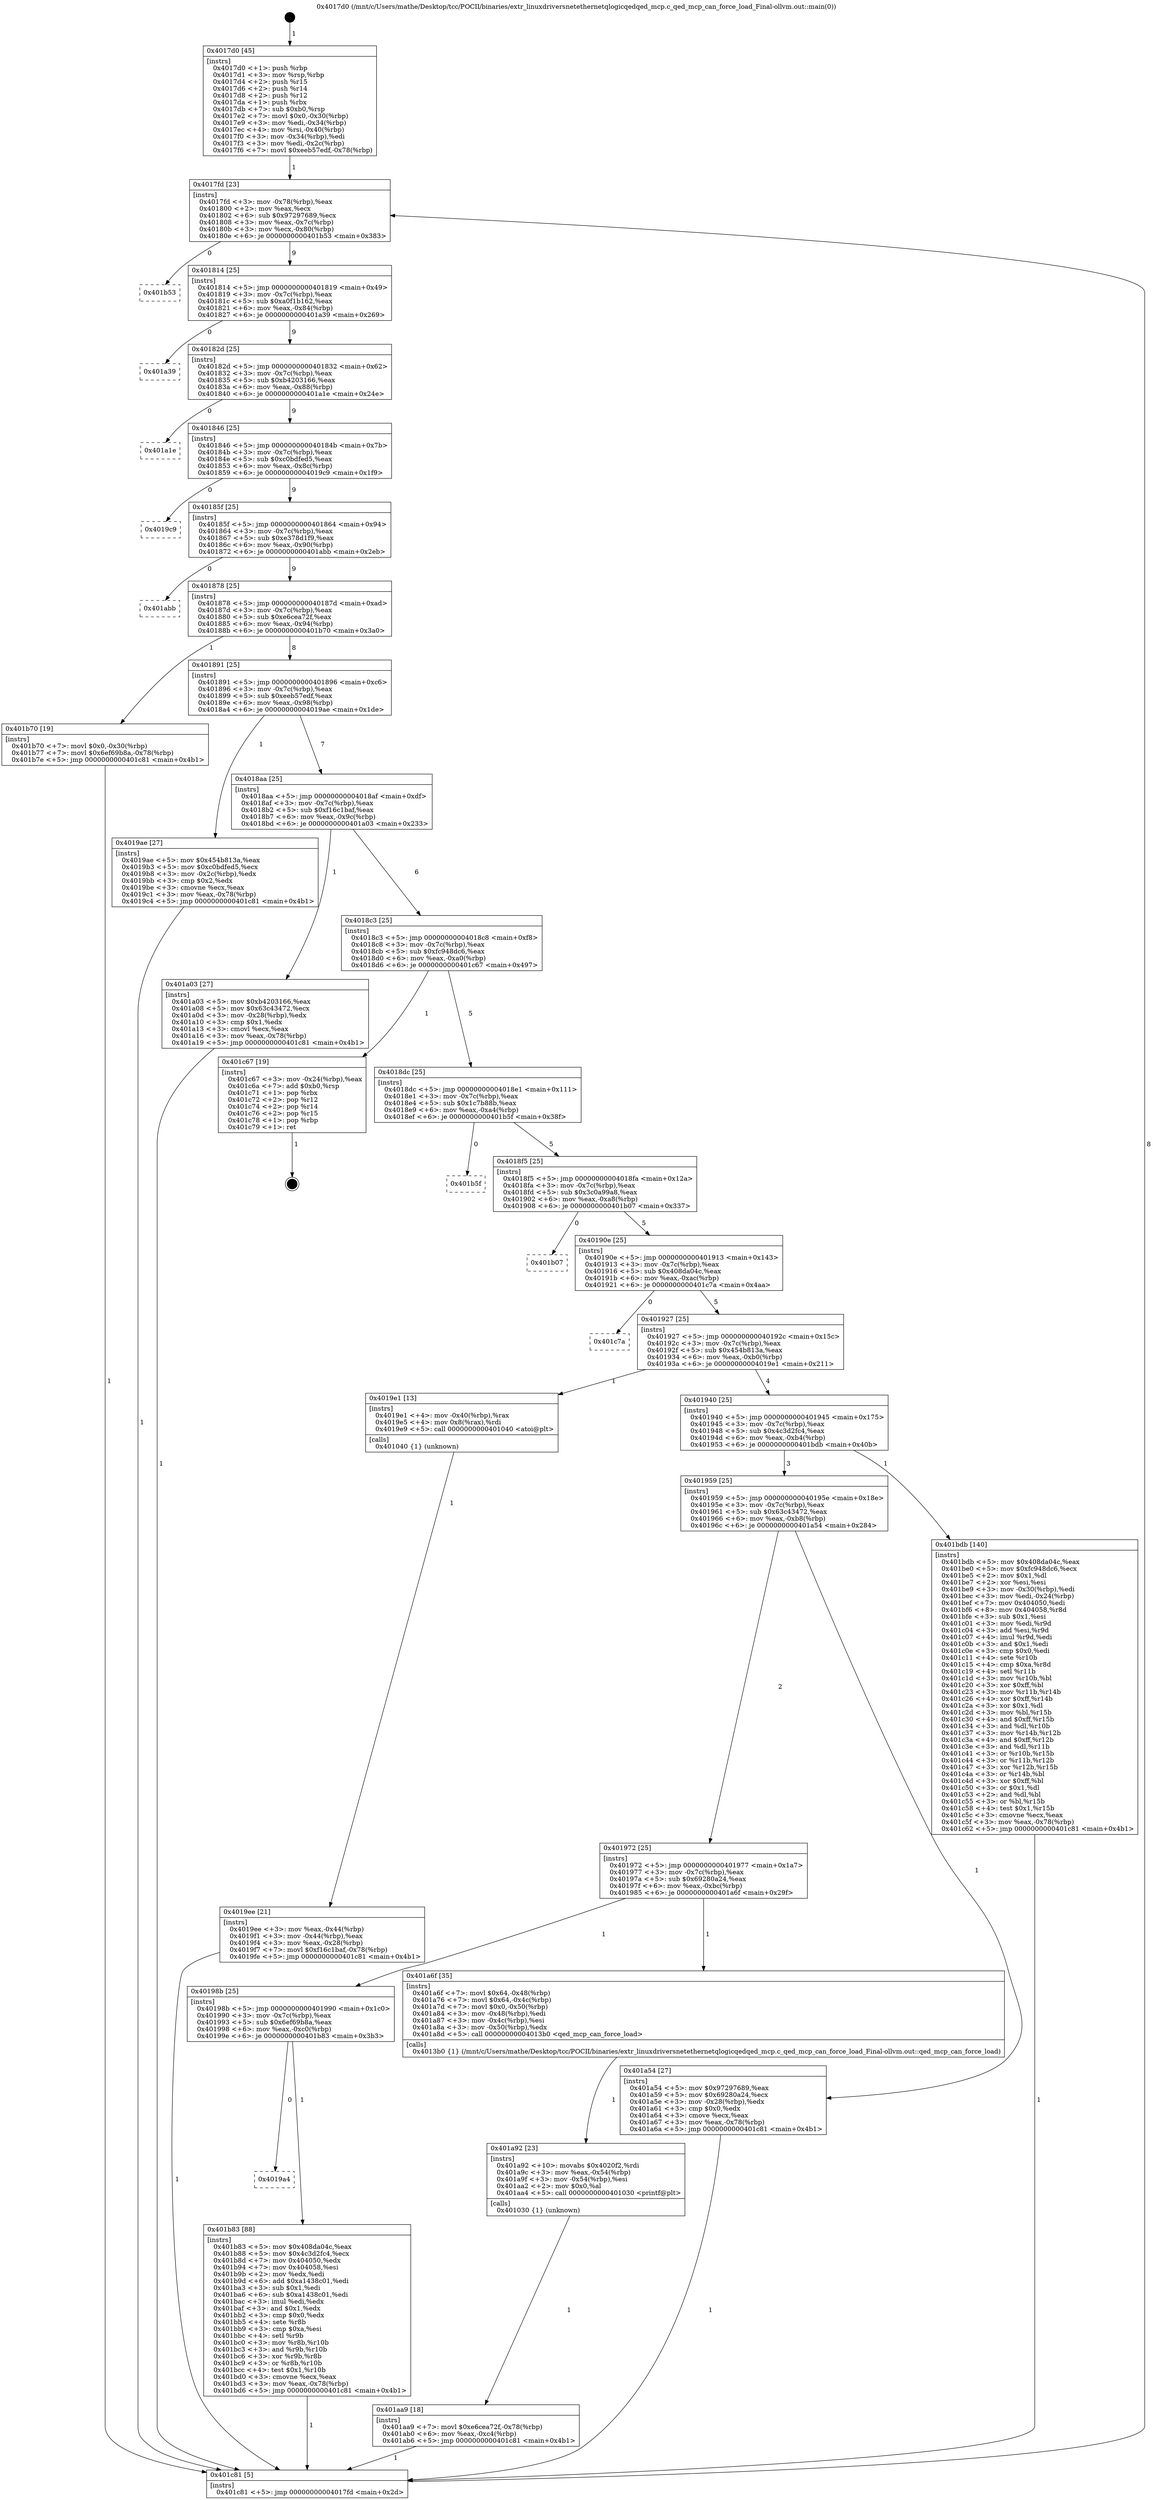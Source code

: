 digraph "0x4017d0" {
  label = "0x4017d0 (/mnt/c/Users/mathe/Desktop/tcc/POCII/binaries/extr_linuxdriversnetethernetqlogicqedqed_mcp.c_qed_mcp_can_force_load_Final-ollvm.out::main(0))"
  labelloc = "t"
  node[shape=record]

  Entry [label="",width=0.3,height=0.3,shape=circle,fillcolor=black,style=filled]
  "0x4017fd" [label="{
     0x4017fd [23]\l
     | [instrs]\l
     &nbsp;&nbsp;0x4017fd \<+3\>: mov -0x78(%rbp),%eax\l
     &nbsp;&nbsp;0x401800 \<+2\>: mov %eax,%ecx\l
     &nbsp;&nbsp;0x401802 \<+6\>: sub $0x97297689,%ecx\l
     &nbsp;&nbsp;0x401808 \<+3\>: mov %eax,-0x7c(%rbp)\l
     &nbsp;&nbsp;0x40180b \<+3\>: mov %ecx,-0x80(%rbp)\l
     &nbsp;&nbsp;0x40180e \<+6\>: je 0000000000401b53 \<main+0x383\>\l
  }"]
  "0x401b53" [label="{
     0x401b53\l
  }", style=dashed]
  "0x401814" [label="{
     0x401814 [25]\l
     | [instrs]\l
     &nbsp;&nbsp;0x401814 \<+5\>: jmp 0000000000401819 \<main+0x49\>\l
     &nbsp;&nbsp;0x401819 \<+3\>: mov -0x7c(%rbp),%eax\l
     &nbsp;&nbsp;0x40181c \<+5\>: sub $0xa0f1b162,%eax\l
     &nbsp;&nbsp;0x401821 \<+6\>: mov %eax,-0x84(%rbp)\l
     &nbsp;&nbsp;0x401827 \<+6\>: je 0000000000401a39 \<main+0x269\>\l
  }"]
  Exit [label="",width=0.3,height=0.3,shape=circle,fillcolor=black,style=filled,peripheries=2]
  "0x401a39" [label="{
     0x401a39\l
  }", style=dashed]
  "0x40182d" [label="{
     0x40182d [25]\l
     | [instrs]\l
     &nbsp;&nbsp;0x40182d \<+5\>: jmp 0000000000401832 \<main+0x62\>\l
     &nbsp;&nbsp;0x401832 \<+3\>: mov -0x7c(%rbp),%eax\l
     &nbsp;&nbsp;0x401835 \<+5\>: sub $0xb4203166,%eax\l
     &nbsp;&nbsp;0x40183a \<+6\>: mov %eax,-0x88(%rbp)\l
     &nbsp;&nbsp;0x401840 \<+6\>: je 0000000000401a1e \<main+0x24e\>\l
  }"]
  "0x4019a4" [label="{
     0x4019a4\l
  }", style=dashed]
  "0x401a1e" [label="{
     0x401a1e\l
  }", style=dashed]
  "0x401846" [label="{
     0x401846 [25]\l
     | [instrs]\l
     &nbsp;&nbsp;0x401846 \<+5\>: jmp 000000000040184b \<main+0x7b\>\l
     &nbsp;&nbsp;0x40184b \<+3\>: mov -0x7c(%rbp),%eax\l
     &nbsp;&nbsp;0x40184e \<+5\>: sub $0xc0bdfed5,%eax\l
     &nbsp;&nbsp;0x401853 \<+6\>: mov %eax,-0x8c(%rbp)\l
     &nbsp;&nbsp;0x401859 \<+6\>: je 00000000004019c9 \<main+0x1f9\>\l
  }"]
  "0x401b83" [label="{
     0x401b83 [88]\l
     | [instrs]\l
     &nbsp;&nbsp;0x401b83 \<+5\>: mov $0x408da04c,%eax\l
     &nbsp;&nbsp;0x401b88 \<+5\>: mov $0x4c3d2fc4,%ecx\l
     &nbsp;&nbsp;0x401b8d \<+7\>: mov 0x404050,%edx\l
     &nbsp;&nbsp;0x401b94 \<+7\>: mov 0x404058,%esi\l
     &nbsp;&nbsp;0x401b9b \<+2\>: mov %edx,%edi\l
     &nbsp;&nbsp;0x401b9d \<+6\>: add $0xa1438c01,%edi\l
     &nbsp;&nbsp;0x401ba3 \<+3\>: sub $0x1,%edi\l
     &nbsp;&nbsp;0x401ba6 \<+6\>: sub $0xa1438c01,%edi\l
     &nbsp;&nbsp;0x401bac \<+3\>: imul %edi,%edx\l
     &nbsp;&nbsp;0x401baf \<+3\>: and $0x1,%edx\l
     &nbsp;&nbsp;0x401bb2 \<+3\>: cmp $0x0,%edx\l
     &nbsp;&nbsp;0x401bb5 \<+4\>: sete %r8b\l
     &nbsp;&nbsp;0x401bb9 \<+3\>: cmp $0xa,%esi\l
     &nbsp;&nbsp;0x401bbc \<+4\>: setl %r9b\l
     &nbsp;&nbsp;0x401bc0 \<+3\>: mov %r8b,%r10b\l
     &nbsp;&nbsp;0x401bc3 \<+3\>: and %r9b,%r10b\l
     &nbsp;&nbsp;0x401bc6 \<+3\>: xor %r9b,%r8b\l
     &nbsp;&nbsp;0x401bc9 \<+3\>: or %r8b,%r10b\l
     &nbsp;&nbsp;0x401bcc \<+4\>: test $0x1,%r10b\l
     &nbsp;&nbsp;0x401bd0 \<+3\>: cmovne %ecx,%eax\l
     &nbsp;&nbsp;0x401bd3 \<+3\>: mov %eax,-0x78(%rbp)\l
     &nbsp;&nbsp;0x401bd6 \<+5\>: jmp 0000000000401c81 \<main+0x4b1\>\l
  }"]
  "0x4019c9" [label="{
     0x4019c9\l
  }", style=dashed]
  "0x40185f" [label="{
     0x40185f [25]\l
     | [instrs]\l
     &nbsp;&nbsp;0x40185f \<+5\>: jmp 0000000000401864 \<main+0x94\>\l
     &nbsp;&nbsp;0x401864 \<+3\>: mov -0x7c(%rbp),%eax\l
     &nbsp;&nbsp;0x401867 \<+5\>: sub $0xe378d1f9,%eax\l
     &nbsp;&nbsp;0x40186c \<+6\>: mov %eax,-0x90(%rbp)\l
     &nbsp;&nbsp;0x401872 \<+6\>: je 0000000000401abb \<main+0x2eb\>\l
  }"]
  "0x401aa9" [label="{
     0x401aa9 [18]\l
     | [instrs]\l
     &nbsp;&nbsp;0x401aa9 \<+7\>: movl $0xe6cea72f,-0x78(%rbp)\l
     &nbsp;&nbsp;0x401ab0 \<+6\>: mov %eax,-0xc4(%rbp)\l
     &nbsp;&nbsp;0x401ab6 \<+5\>: jmp 0000000000401c81 \<main+0x4b1\>\l
  }"]
  "0x401abb" [label="{
     0x401abb\l
  }", style=dashed]
  "0x401878" [label="{
     0x401878 [25]\l
     | [instrs]\l
     &nbsp;&nbsp;0x401878 \<+5\>: jmp 000000000040187d \<main+0xad\>\l
     &nbsp;&nbsp;0x40187d \<+3\>: mov -0x7c(%rbp),%eax\l
     &nbsp;&nbsp;0x401880 \<+5\>: sub $0xe6cea72f,%eax\l
     &nbsp;&nbsp;0x401885 \<+6\>: mov %eax,-0x94(%rbp)\l
     &nbsp;&nbsp;0x40188b \<+6\>: je 0000000000401b70 \<main+0x3a0\>\l
  }"]
  "0x401a92" [label="{
     0x401a92 [23]\l
     | [instrs]\l
     &nbsp;&nbsp;0x401a92 \<+10\>: movabs $0x4020f2,%rdi\l
     &nbsp;&nbsp;0x401a9c \<+3\>: mov %eax,-0x54(%rbp)\l
     &nbsp;&nbsp;0x401a9f \<+3\>: mov -0x54(%rbp),%esi\l
     &nbsp;&nbsp;0x401aa2 \<+2\>: mov $0x0,%al\l
     &nbsp;&nbsp;0x401aa4 \<+5\>: call 0000000000401030 \<printf@plt\>\l
     | [calls]\l
     &nbsp;&nbsp;0x401030 \{1\} (unknown)\l
  }"]
  "0x401b70" [label="{
     0x401b70 [19]\l
     | [instrs]\l
     &nbsp;&nbsp;0x401b70 \<+7\>: movl $0x0,-0x30(%rbp)\l
     &nbsp;&nbsp;0x401b77 \<+7\>: movl $0x6ef69b8a,-0x78(%rbp)\l
     &nbsp;&nbsp;0x401b7e \<+5\>: jmp 0000000000401c81 \<main+0x4b1\>\l
  }"]
  "0x401891" [label="{
     0x401891 [25]\l
     | [instrs]\l
     &nbsp;&nbsp;0x401891 \<+5\>: jmp 0000000000401896 \<main+0xc6\>\l
     &nbsp;&nbsp;0x401896 \<+3\>: mov -0x7c(%rbp),%eax\l
     &nbsp;&nbsp;0x401899 \<+5\>: sub $0xeeb57edf,%eax\l
     &nbsp;&nbsp;0x40189e \<+6\>: mov %eax,-0x98(%rbp)\l
     &nbsp;&nbsp;0x4018a4 \<+6\>: je 00000000004019ae \<main+0x1de\>\l
  }"]
  "0x40198b" [label="{
     0x40198b [25]\l
     | [instrs]\l
     &nbsp;&nbsp;0x40198b \<+5\>: jmp 0000000000401990 \<main+0x1c0\>\l
     &nbsp;&nbsp;0x401990 \<+3\>: mov -0x7c(%rbp),%eax\l
     &nbsp;&nbsp;0x401993 \<+5\>: sub $0x6ef69b8a,%eax\l
     &nbsp;&nbsp;0x401998 \<+6\>: mov %eax,-0xc0(%rbp)\l
     &nbsp;&nbsp;0x40199e \<+6\>: je 0000000000401b83 \<main+0x3b3\>\l
  }"]
  "0x4019ae" [label="{
     0x4019ae [27]\l
     | [instrs]\l
     &nbsp;&nbsp;0x4019ae \<+5\>: mov $0x454b813a,%eax\l
     &nbsp;&nbsp;0x4019b3 \<+5\>: mov $0xc0bdfed5,%ecx\l
     &nbsp;&nbsp;0x4019b8 \<+3\>: mov -0x2c(%rbp),%edx\l
     &nbsp;&nbsp;0x4019bb \<+3\>: cmp $0x2,%edx\l
     &nbsp;&nbsp;0x4019be \<+3\>: cmovne %ecx,%eax\l
     &nbsp;&nbsp;0x4019c1 \<+3\>: mov %eax,-0x78(%rbp)\l
     &nbsp;&nbsp;0x4019c4 \<+5\>: jmp 0000000000401c81 \<main+0x4b1\>\l
  }"]
  "0x4018aa" [label="{
     0x4018aa [25]\l
     | [instrs]\l
     &nbsp;&nbsp;0x4018aa \<+5\>: jmp 00000000004018af \<main+0xdf\>\l
     &nbsp;&nbsp;0x4018af \<+3\>: mov -0x7c(%rbp),%eax\l
     &nbsp;&nbsp;0x4018b2 \<+5\>: sub $0xf16c1baf,%eax\l
     &nbsp;&nbsp;0x4018b7 \<+6\>: mov %eax,-0x9c(%rbp)\l
     &nbsp;&nbsp;0x4018bd \<+6\>: je 0000000000401a03 \<main+0x233\>\l
  }"]
  "0x401c81" [label="{
     0x401c81 [5]\l
     | [instrs]\l
     &nbsp;&nbsp;0x401c81 \<+5\>: jmp 00000000004017fd \<main+0x2d\>\l
  }"]
  "0x4017d0" [label="{
     0x4017d0 [45]\l
     | [instrs]\l
     &nbsp;&nbsp;0x4017d0 \<+1\>: push %rbp\l
     &nbsp;&nbsp;0x4017d1 \<+3\>: mov %rsp,%rbp\l
     &nbsp;&nbsp;0x4017d4 \<+2\>: push %r15\l
     &nbsp;&nbsp;0x4017d6 \<+2\>: push %r14\l
     &nbsp;&nbsp;0x4017d8 \<+2\>: push %r12\l
     &nbsp;&nbsp;0x4017da \<+1\>: push %rbx\l
     &nbsp;&nbsp;0x4017db \<+7\>: sub $0xb0,%rsp\l
     &nbsp;&nbsp;0x4017e2 \<+7\>: movl $0x0,-0x30(%rbp)\l
     &nbsp;&nbsp;0x4017e9 \<+3\>: mov %edi,-0x34(%rbp)\l
     &nbsp;&nbsp;0x4017ec \<+4\>: mov %rsi,-0x40(%rbp)\l
     &nbsp;&nbsp;0x4017f0 \<+3\>: mov -0x34(%rbp),%edi\l
     &nbsp;&nbsp;0x4017f3 \<+3\>: mov %edi,-0x2c(%rbp)\l
     &nbsp;&nbsp;0x4017f6 \<+7\>: movl $0xeeb57edf,-0x78(%rbp)\l
  }"]
  "0x401a6f" [label="{
     0x401a6f [35]\l
     | [instrs]\l
     &nbsp;&nbsp;0x401a6f \<+7\>: movl $0x64,-0x48(%rbp)\l
     &nbsp;&nbsp;0x401a76 \<+7\>: movl $0x64,-0x4c(%rbp)\l
     &nbsp;&nbsp;0x401a7d \<+7\>: movl $0x0,-0x50(%rbp)\l
     &nbsp;&nbsp;0x401a84 \<+3\>: mov -0x48(%rbp),%edi\l
     &nbsp;&nbsp;0x401a87 \<+3\>: mov -0x4c(%rbp),%esi\l
     &nbsp;&nbsp;0x401a8a \<+3\>: mov -0x50(%rbp),%edx\l
     &nbsp;&nbsp;0x401a8d \<+5\>: call 00000000004013b0 \<qed_mcp_can_force_load\>\l
     | [calls]\l
     &nbsp;&nbsp;0x4013b0 \{1\} (/mnt/c/Users/mathe/Desktop/tcc/POCII/binaries/extr_linuxdriversnetethernetqlogicqedqed_mcp.c_qed_mcp_can_force_load_Final-ollvm.out::qed_mcp_can_force_load)\l
  }"]
  "0x401a03" [label="{
     0x401a03 [27]\l
     | [instrs]\l
     &nbsp;&nbsp;0x401a03 \<+5\>: mov $0xb4203166,%eax\l
     &nbsp;&nbsp;0x401a08 \<+5\>: mov $0x63c43472,%ecx\l
     &nbsp;&nbsp;0x401a0d \<+3\>: mov -0x28(%rbp),%edx\l
     &nbsp;&nbsp;0x401a10 \<+3\>: cmp $0x1,%edx\l
     &nbsp;&nbsp;0x401a13 \<+3\>: cmovl %ecx,%eax\l
     &nbsp;&nbsp;0x401a16 \<+3\>: mov %eax,-0x78(%rbp)\l
     &nbsp;&nbsp;0x401a19 \<+5\>: jmp 0000000000401c81 \<main+0x4b1\>\l
  }"]
  "0x4018c3" [label="{
     0x4018c3 [25]\l
     | [instrs]\l
     &nbsp;&nbsp;0x4018c3 \<+5\>: jmp 00000000004018c8 \<main+0xf8\>\l
     &nbsp;&nbsp;0x4018c8 \<+3\>: mov -0x7c(%rbp),%eax\l
     &nbsp;&nbsp;0x4018cb \<+5\>: sub $0xfc948dc6,%eax\l
     &nbsp;&nbsp;0x4018d0 \<+6\>: mov %eax,-0xa0(%rbp)\l
     &nbsp;&nbsp;0x4018d6 \<+6\>: je 0000000000401c67 \<main+0x497\>\l
  }"]
  "0x401972" [label="{
     0x401972 [25]\l
     | [instrs]\l
     &nbsp;&nbsp;0x401972 \<+5\>: jmp 0000000000401977 \<main+0x1a7\>\l
     &nbsp;&nbsp;0x401977 \<+3\>: mov -0x7c(%rbp),%eax\l
     &nbsp;&nbsp;0x40197a \<+5\>: sub $0x69280a24,%eax\l
     &nbsp;&nbsp;0x40197f \<+6\>: mov %eax,-0xbc(%rbp)\l
     &nbsp;&nbsp;0x401985 \<+6\>: je 0000000000401a6f \<main+0x29f\>\l
  }"]
  "0x401c67" [label="{
     0x401c67 [19]\l
     | [instrs]\l
     &nbsp;&nbsp;0x401c67 \<+3\>: mov -0x24(%rbp),%eax\l
     &nbsp;&nbsp;0x401c6a \<+7\>: add $0xb0,%rsp\l
     &nbsp;&nbsp;0x401c71 \<+1\>: pop %rbx\l
     &nbsp;&nbsp;0x401c72 \<+2\>: pop %r12\l
     &nbsp;&nbsp;0x401c74 \<+2\>: pop %r14\l
     &nbsp;&nbsp;0x401c76 \<+2\>: pop %r15\l
     &nbsp;&nbsp;0x401c78 \<+1\>: pop %rbp\l
     &nbsp;&nbsp;0x401c79 \<+1\>: ret\l
  }"]
  "0x4018dc" [label="{
     0x4018dc [25]\l
     | [instrs]\l
     &nbsp;&nbsp;0x4018dc \<+5\>: jmp 00000000004018e1 \<main+0x111\>\l
     &nbsp;&nbsp;0x4018e1 \<+3\>: mov -0x7c(%rbp),%eax\l
     &nbsp;&nbsp;0x4018e4 \<+5\>: sub $0x1c7b88b,%eax\l
     &nbsp;&nbsp;0x4018e9 \<+6\>: mov %eax,-0xa4(%rbp)\l
     &nbsp;&nbsp;0x4018ef \<+6\>: je 0000000000401b5f \<main+0x38f\>\l
  }"]
  "0x401a54" [label="{
     0x401a54 [27]\l
     | [instrs]\l
     &nbsp;&nbsp;0x401a54 \<+5\>: mov $0x97297689,%eax\l
     &nbsp;&nbsp;0x401a59 \<+5\>: mov $0x69280a24,%ecx\l
     &nbsp;&nbsp;0x401a5e \<+3\>: mov -0x28(%rbp),%edx\l
     &nbsp;&nbsp;0x401a61 \<+3\>: cmp $0x0,%edx\l
     &nbsp;&nbsp;0x401a64 \<+3\>: cmove %ecx,%eax\l
     &nbsp;&nbsp;0x401a67 \<+3\>: mov %eax,-0x78(%rbp)\l
     &nbsp;&nbsp;0x401a6a \<+5\>: jmp 0000000000401c81 \<main+0x4b1\>\l
  }"]
  "0x401b5f" [label="{
     0x401b5f\l
  }", style=dashed]
  "0x4018f5" [label="{
     0x4018f5 [25]\l
     | [instrs]\l
     &nbsp;&nbsp;0x4018f5 \<+5\>: jmp 00000000004018fa \<main+0x12a\>\l
     &nbsp;&nbsp;0x4018fa \<+3\>: mov -0x7c(%rbp),%eax\l
     &nbsp;&nbsp;0x4018fd \<+5\>: sub $0x3c0a99a8,%eax\l
     &nbsp;&nbsp;0x401902 \<+6\>: mov %eax,-0xa8(%rbp)\l
     &nbsp;&nbsp;0x401908 \<+6\>: je 0000000000401b07 \<main+0x337\>\l
  }"]
  "0x401959" [label="{
     0x401959 [25]\l
     | [instrs]\l
     &nbsp;&nbsp;0x401959 \<+5\>: jmp 000000000040195e \<main+0x18e\>\l
     &nbsp;&nbsp;0x40195e \<+3\>: mov -0x7c(%rbp),%eax\l
     &nbsp;&nbsp;0x401961 \<+5\>: sub $0x63c43472,%eax\l
     &nbsp;&nbsp;0x401966 \<+6\>: mov %eax,-0xb8(%rbp)\l
     &nbsp;&nbsp;0x40196c \<+6\>: je 0000000000401a54 \<main+0x284\>\l
  }"]
  "0x401b07" [label="{
     0x401b07\l
  }", style=dashed]
  "0x40190e" [label="{
     0x40190e [25]\l
     | [instrs]\l
     &nbsp;&nbsp;0x40190e \<+5\>: jmp 0000000000401913 \<main+0x143\>\l
     &nbsp;&nbsp;0x401913 \<+3\>: mov -0x7c(%rbp),%eax\l
     &nbsp;&nbsp;0x401916 \<+5\>: sub $0x408da04c,%eax\l
     &nbsp;&nbsp;0x40191b \<+6\>: mov %eax,-0xac(%rbp)\l
     &nbsp;&nbsp;0x401921 \<+6\>: je 0000000000401c7a \<main+0x4aa\>\l
  }"]
  "0x401bdb" [label="{
     0x401bdb [140]\l
     | [instrs]\l
     &nbsp;&nbsp;0x401bdb \<+5\>: mov $0x408da04c,%eax\l
     &nbsp;&nbsp;0x401be0 \<+5\>: mov $0xfc948dc6,%ecx\l
     &nbsp;&nbsp;0x401be5 \<+2\>: mov $0x1,%dl\l
     &nbsp;&nbsp;0x401be7 \<+2\>: xor %esi,%esi\l
     &nbsp;&nbsp;0x401be9 \<+3\>: mov -0x30(%rbp),%edi\l
     &nbsp;&nbsp;0x401bec \<+3\>: mov %edi,-0x24(%rbp)\l
     &nbsp;&nbsp;0x401bef \<+7\>: mov 0x404050,%edi\l
     &nbsp;&nbsp;0x401bf6 \<+8\>: mov 0x404058,%r8d\l
     &nbsp;&nbsp;0x401bfe \<+3\>: sub $0x1,%esi\l
     &nbsp;&nbsp;0x401c01 \<+3\>: mov %edi,%r9d\l
     &nbsp;&nbsp;0x401c04 \<+3\>: add %esi,%r9d\l
     &nbsp;&nbsp;0x401c07 \<+4\>: imul %r9d,%edi\l
     &nbsp;&nbsp;0x401c0b \<+3\>: and $0x1,%edi\l
     &nbsp;&nbsp;0x401c0e \<+3\>: cmp $0x0,%edi\l
     &nbsp;&nbsp;0x401c11 \<+4\>: sete %r10b\l
     &nbsp;&nbsp;0x401c15 \<+4\>: cmp $0xa,%r8d\l
     &nbsp;&nbsp;0x401c19 \<+4\>: setl %r11b\l
     &nbsp;&nbsp;0x401c1d \<+3\>: mov %r10b,%bl\l
     &nbsp;&nbsp;0x401c20 \<+3\>: xor $0xff,%bl\l
     &nbsp;&nbsp;0x401c23 \<+3\>: mov %r11b,%r14b\l
     &nbsp;&nbsp;0x401c26 \<+4\>: xor $0xff,%r14b\l
     &nbsp;&nbsp;0x401c2a \<+3\>: xor $0x1,%dl\l
     &nbsp;&nbsp;0x401c2d \<+3\>: mov %bl,%r15b\l
     &nbsp;&nbsp;0x401c30 \<+4\>: and $0xff,%r15b\l
     &nbsp;&nbsp;0x401c34 \<+3\>: and %dl,%r10b\l
     &nbsp;&nbsp;0x401c37 \<+3\>: mov %r14b,%r12b\l
     &nbsp;&nbsp;0x401c3a \<+4\>: and $0xff,%r12b\l
     &nbsp;&nbsp;0x401c3e \<+3\>: and %dl,%r11b\l
     &nbsp;&nbsp;0x401c41 \<+3\>: or %r10b,%r15b\l
     &nbsp;&nbsp;0x401c44 \<+3\>: or %r11b,%r12b\l
     &nbsp;&nbsp;0x401c47 \<+3\>: xor %r12b,%r15b\l
     &nbsp;&nbsp;0x401c4a \<+3\>: or %r14b,%bl\l
     &nbsp;&nbsp;0x401c4d \<+3\>: xor $0xff,%bl\l
     &nbsp;&nbsp;0x401c50 \<+3\>: or $0x1,%dl\l
     &nbsp;&nbsp;0x401c53 \<+2\>: and %dl,%bl\l
     &nbsp;&nbsp;0x401c55 \<+3\>: or %bl,%r15b\l
     &nbsp;&nbsp;0x401c58 \<+4\>: test $0x1,%r15b\l
     &nbsp;&nbsp;0x401c5c \<+3\>: cmovne %ecx,%eax\l
     &nbsp;&nbsp;0x401c5f \<+3\>: mov %eax,-0x78(%rbp)\l
     &nbsp;&nbsp;0x401c62 \<+5\>: jmp 0000000000401c81 \<main+0x4b1\>\l
  }"]
  "0x401c7a" [label="{
     0x401c7a\l
  }", style=dashed]
  "0x401927" [label="{
     0x401927 [25]\l
     | [instrs]\l
     &nbsp;&nbsp;0x401927 \<+5\>: jmp 000000000040192c \<main+0x15c\>\l
     &nbsp;&nbsp;0x40192c \<+3\>: mov -0x7c(%rbp),%eax\l
     &nbsp;&nbsp;0x40192f \<+5\>: sub $0x454b813a,%eax\l
     &nbsp;&nbsp;0x401934 \<+6\>: mov %eax,-0xb0(%rbp)\l
     &nbsp;&nbsp;0x40193a \<+6\>: je 00000000004019e1 \<main+0x211\>\l
  }"]
  "0x4019ee" [label="{
     0x4019ee [21]\l
     | [instrs]\l
     &nbsp;&nbsp;0x4019ee \<+3\>: mov %eax,-0x44(%rbp)\l
     &nbsp;&nbsp;0x4019f1 \<+3\>: mov -0x44(%rbp),%eax\l
     &nbsp;&nbsp;0x4019f4 \<+3\>: mov %eax,-0x28(%rbp)\l
     &nbsp;&nbsp;0x4019f7 \<+7\>: movl $0xf16c1baf,-0x78(%rbp)\l
     &nbsp;&nbsp;0x4019fe \<+5\>: jmp 0000000000401c81 \<main+0x4b1\>\l
  }"]
  "0x4019e1" [label="{
     0x4019e1 [13]\l
     | [instrs]\l
     &nbsp;&nbsp;0x4019e1 \<+4\>: mov -0x40(%rbp),%rax\l
     &nbsp;&nbsp;0x4019e5 \<+4\>: mov 0x8(%rax),%rdi\l
     &nbsp;&nbsp;0x4019e9 \<+5\>: call 0000000000401040 \<atoi@plt\>\l
     | [calls]\l
     &nbsp;&nbsp;0x401040 \{1\} (unknown)\l
  }"]
  "0x401940" [label="{
     0x401940 [25]\l
     | [instrs]\l
     &nbsp;&nbsp;0x401940 \<+5\>: jmp 0000000000401945 \<main+0x175\>\l
     &nbsp;&nbsp;0x401945 \<+3\>: mov -0x7c(%rbp),%eax\l
     &nbsp;&nbsp;0x401948 \<+5\>: sub $0x4c3d2fc4,%eax\l
     &nbsp;&nbsp;0x40194d \<+6\>: mov %eax,-0xb4(%rbp)\l
     &nbsp;&nbsp;0x401953 \<+6\>: je 0000000000401bdb \<main+0x40b\>\l
  }"]
  Entry -> "0x4017d0" [label=" 1"]
  "0x4017fd" -> "0x401b53" [label=" 0"]
  "0x4017fd" -> "0x401814" [label=" 9"]
  "0x401c67" -> Exit [label=" 1"]
  "0x401814" -> "0x401a39" [label=" 0"]
  "0x401814" -> "0x40182d" [label=" 9"]
  "0x401bdb" -> "0x401c81" [label=" 1"]
  "0x40182d" -> "0x401a1e" [label=" 0"]
  "0x40182d" -> "0x401846" [label=" 9"]
  "0x401b83" -> "0x401c81" [label=" 1"]
  "0x401846" -> "0x4019c9" [label=" 0"]
  "0x401846" -> "0x40185f" [label=" 9"]
  "0x40198b" -> "0x4019a4" [label=" 0"]
  "0x40185f" -> "0x401abb" [label=" 0"]
  "0x40185f" -> "0x401878" [label=" 9"]
  "0x40198b" -> "0x401b83" [label=" 1"]
  "0x401878" -> "0x401b70" [label=" 1"]
  "0x401878" -> "0x401891" [label=" 8"]
  "0x401b70" -> "0x401c81" [label=" 1"]
  "0x401891" -> "0x4019ae" [label=" 1"]
  "0x401891" -> "0x4018aa" [label=" 7"]
  "0x4019ae" -> "0x401c81" [label=" 1"]
  "0x4017d0" -> "0x4017fd" [label=" 1"]
  "0x401c81" -> "0x4017fd" [label=" 8"]
  "0x401aa9" -> "0x401c81" [label=" 1"]
  "0x4018aa" -> "0x401a03" [label=" 1"]
  "0x4018aa" -> "0x4018c3" [label=" 6"]
  "0x401a92" -> "0x401aa9" [label=" 1"]
  "0x4018c3" -> "0x401c67" [label=" 1"]
  "0x4018c3" -> "0x4018dc" [label=" 5"]
  "0x401972" -> "0x40198b" [label=" 1"]
  "0x4018dc" -> "0x401b5f" [label=" 0"]
  "0x4018dc" -> "0x4018f5" [label=" 5"]
  "0x401972" -> "0x401a6f" [label=" 1"]
  "0x4018f5" -> "0x401b07" [label=" 0"]
  "0x4018f5" -> "0x40190e" [label=" 5"]
  "0x401a54" -> "0x401c81" [label=" 1"]
  "0x40190e" -> "0x401c7a" [label=" 0"]
  "0x40190e" -> "0x401927" [label=" 5"]
  "0x401959" -> "0x401972" [label=" 2"]
  "0x401927" -> "0x4019e1" [label=" 1"]
  "0x401927" -> "0x401940" [label=" 4"]
  "0x4019e1" -> "0x4019ee" [label=" 1"]
  "0x4019ee" -> "0x401c81" [label=" 1"]
  "0x401a03" -> "0x401c81" [label=" 1"]
  "0x401959" -> "0x401a54" [label=" 1"]
  "0x401940" -> "0x401bdb" [label=" 1"]
  "0x401940" -> "0x401959" [label=" 3"]
  "0x401a6f" -> "0x401a92" [label=" 1"]
}
